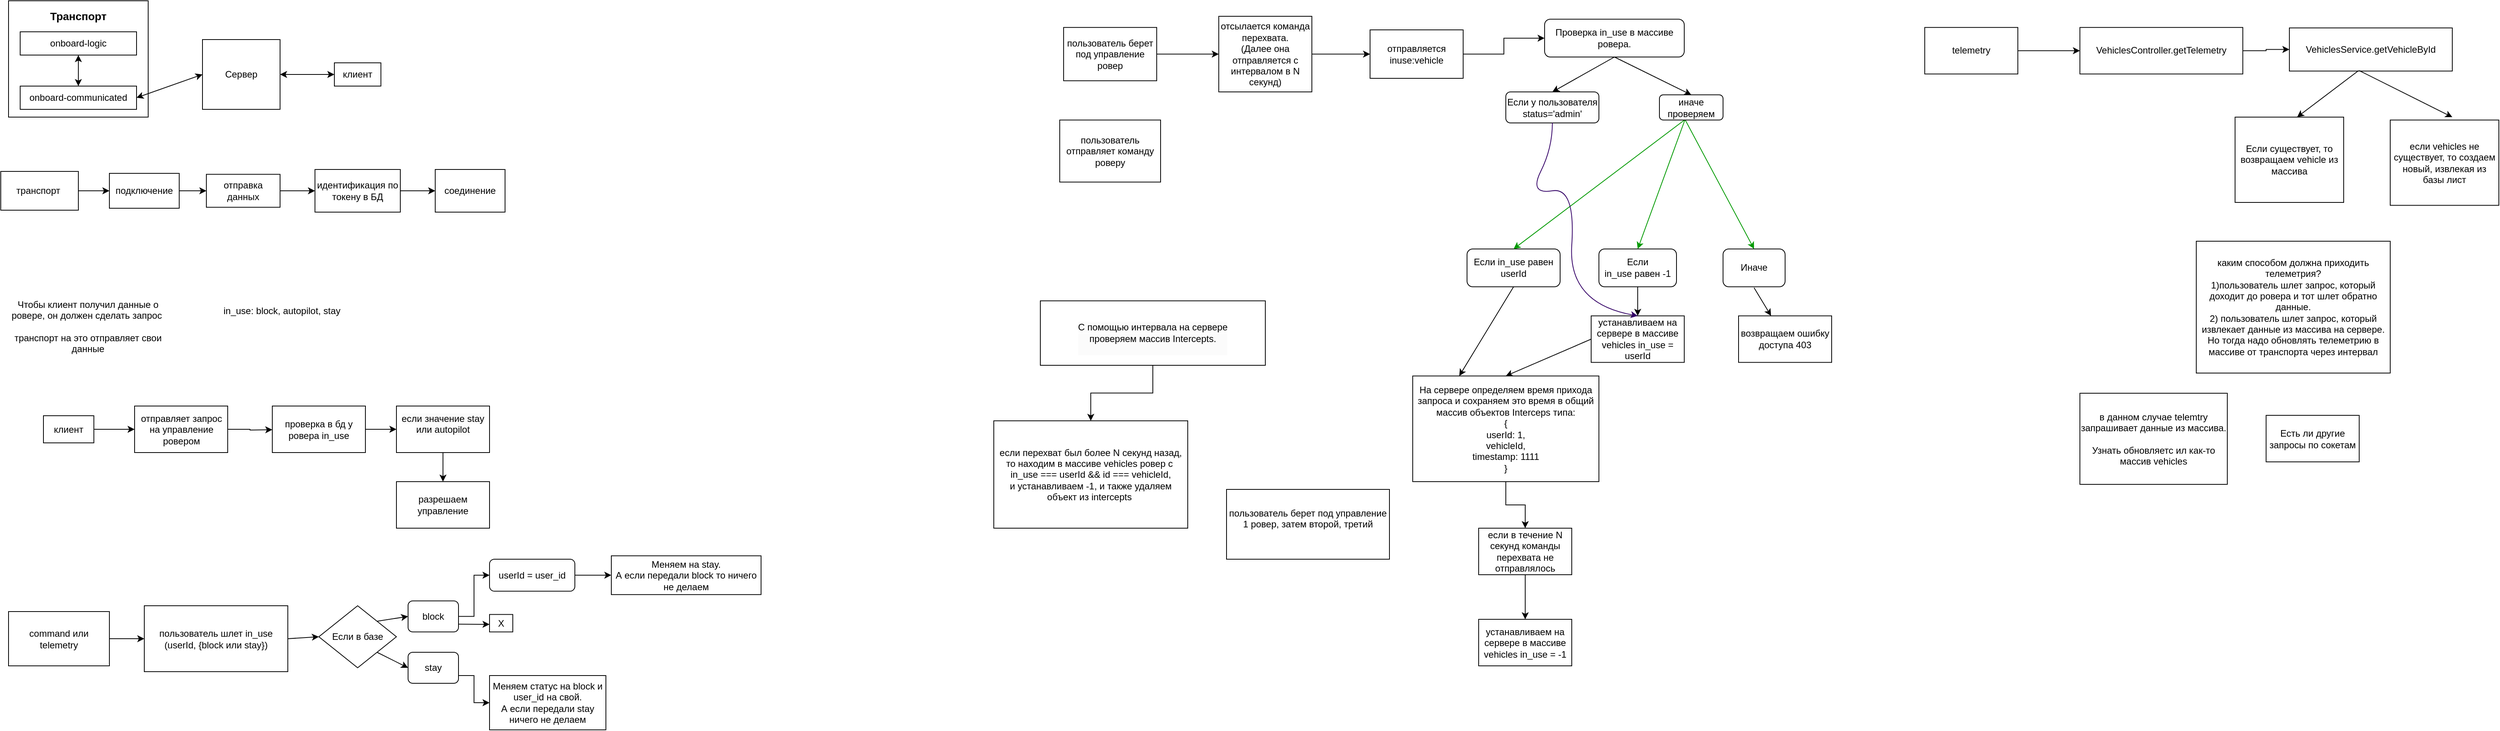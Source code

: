 <mxfile version="24.2.1" type="github">
  <diagram name="Страница — 1" id="PDdaQzykBOreic6AAFiH">
    <mxGraphModel dx="1593" dy="870" grid="1" gridSize="10" guides="1" tooltips="1" connect="1" arrows="1" fold="1" page="1" pageScale="1" pageWidth="827" pageHeight="1169" math="0" shadow="0">
      <root>
        <mxCell id="0" />
        <mxCell id="1" parent="0" />
        <mxCell id="KFAvze0ehvl6uoNBKwx2-3" value="" style="rounded=0;whiteSpace=wrap;html=1;" parent="1" vertex="1">
          <mxGeometry x="50" y="20" width="180" height="150" as="geometry" />
        </mxCell>
        <mxCell id="KFAvze0ehvl6uoNBKwx2-1" value="onboard-logic" style="rounded=0;whiteSpace=wrap;html=1;" parent="1" vertex="1">
          <mxGeometry x="65" y="60" width="150" height="30" as="geometry" />
        </mxCell>
        <mxCell id="KFAvze0ehvl6uoNBKwx2-2" value="onboard-communicated" style="rounded=0;whiteSpace=wrap;html=1;" parent="1" vertex="1">
          <mxGeometry x="65" y="130" width="150" height="30" as="geometry" />
        </mxCell>
        <mxCell id="KFAvze0ehvl6uoNBKwx2-5" value="" style="endArrow=classic;startArrow=classic;html=1;rounded=0;entryX=0.5;entryY=1;entryDx=0;entryDy=0;exitX=0.5;exitY=0;exitDx=0;exitDy=0;" parent="1" source="KFAvze0ehvl6uoNBKwx2-2" target="KFAvze0ehvl6uoNBKwx2-1" edge="1">
          <mxGeometry width="50" height="50" relative="1" as="geometry">
            <mxPoint x="360" y="230" as="sourcePoint" />
            <mxPoint x="410" y="180" as="targetPoint" />
          </mxGeometry>
        </mxCell>
        <mxCell id="KFAvze0ehvl6uoNBKwx2-7" value="Сервер" style="rounded=0;whiteSpace=wrap;html=1;" parent="1" vertex="1">
          <mxGeometry x="300" y="70" width="100" height="90" as="geometry" />
        </mxCell>
        <mxCell id="KFAvze0ehvl6uoNBKwx2-8" value="клиент" style="whiteSpace=wrap;html=1;rounded=0;" parent="1" vertex="1">
          <mxGeometry x="470" y="100" width="60" height="30" as="geometry" />
        </mxCell>
        <mxCell id="KFAvze0ehvl6uoNBKwx2-11" value="" style="endArrow=classic;startArrow=classic;html=1;rounded=0;entryX=0;entryY=0.5;entryDx=0;entryDy=0;exitX=1;exitY=0.5;exitDx=0;exitDy=0;" parent="1" source="KFAvze0ehvl6uoNBKwx2-7" target="KFAvze0ehvl6uoNBKwx2-8" edge="1">
          <mxGeometry width="50" height="50" relative="1" as="geometry">
            <mxPoint x="360" y="230" as="sourcePoint" />
            <mxPoint x="410" y="180" as="targetPoint" />
          </mxGeometry>
        </mxCell>
        <mxCell id="KFAvze0ehvl6uoNBKwx2-12" value="" style="endArrow=classic;startArrow=classic;html=1;rounded=0;exitX=1;exitY=0.5;exitDx=0;exitDy=0;entryX=0;entryY=0.5;entryDx=0;entryDy=0;" parent="1" source="KFAvze0ehvl6uoNBKwx2-2" target="KFAvze0ehvl6uoNBKwx2-7" edge="1">
          <mxGeometry width="50" height="50" relative="1" as="geometry">
            <mxPoint x="360" y="230" as="sourcePoint" />
            <mxPoint x="410" y="180" as="targetPoint" />
          </mxGeometry>
        </mxCell>
        <mxCell id="KFAvze0ehvl6uoNBKwx2-16" value="" style="edgeStyle=orthogonalEdgeStyle;rounded=0;orthogonalLoop=1;jettySize=auto;html=1;" parent="1" source="KFAvze0ehvl6uoNBKwx2-13" target="KFAvze0ehvl6uoNBKwx2-15" edge="1">
          <mxGeometry relative="1" as="geometry" />
        </mxCell>
        <mxCell id="KFAvze0ehvl6uoNBKwx2-13" value="транспорт&amp;nbsp;" style="rounded=0;whiteSpace=wrap;html=1;" parent="1" vertex="1">
          <mxGeometry x="40" y="240" width="100" height="50" as="geometry" />
        </mxCell>
        <mxCell id="KFAvze0ehvl6uoNBKwx2-14" value="Транспорт" style="text;html=1;align=center;verticalAlign=middle;whiteSpace=wrap;rounded=0;fontStyle=1;fontSize=14;" parent="1" vertex="1">
          <mxGeometry x="105" y="25" width="70" height="30" as="geometry" />
        </mxCell>
        <mxCell id="KFAvze0ehvl6uoNBKwx2-18" value="" style="edgeStyle=orthogonalEdgeStyle;rounded=0;orthogonalLoop=1;jettySize=auto;html=1;" parent="1" source="KFAvze0ehvl6uoNBKwx2-15" target="KFAvze0ehvl6uoNBKwx2-17" edge="1">
          <mxGeometry relative="1" as="geometry" />
        </mxCell>
        <mxCell id="KFAvze0ehvl6uoNBKwx2-15" value="подключение" style="whiteSpace=wrap;html=1;rounded=0;" parent="1" vertex="1">
          <mxGeometry x="180" y="242.5" width="90" height="45" as="geometry" />
        </mxCell>
        <mxCell id="KFAvze0ehvl6uoNBKwx2-20" value="" style="edgeStyle=orthogonalEdgeStyle;rounded=0;orthogonalLoop=1;jettySize=auto;html=1;" parent="1" source="KFAvze0ehvl6uoNBKwx2-17" target="KFAvze0ehvl6uoNBKwx2-19" edge="1">
          <mxGeometry relative="1" as="geometry" />
        </mxCell>
        <mxCell id="KFAvze0ehvl6uoNBKwx2-17" value="отправка данных" style="whiteSpace=wrap;html=1;rounded=0;" parent="1" vertex="1">
          <mxGeometry x="305" y="243.75" width="95" height="42.5" as="geometry" />
        </mxCell>
        <mxCell id="KFAvze0ehvl6uoNBKwx2-22" value="" style="edgeStyle=orthogonalEdgeStyle;rounded=0;orthogonalLoop=1;jettySize=auto;html=1;" parent="1" source="KFAvze0ehvl6uoNBKwx2-19" target="KFAvze0ehvl6uoNBKwx2-21" edge="1">
          <mxGeometry relative="1" as="geometry" />
        </mxCell>
        <mxCell id="KFAvze0ehvl6uoNBKwx2-19" value="идентификация по токену в БД" style="whiteSpace=wrap;html=1;rounded=0;" parent="1" vertex="1">
          <mxGeometry x="445" y="237.5" width="110" height="55" as="geometry" />
        </mxCell>
        <mxCell id="KFAvze0ehvl6uoNBKwx2-21" value="соединение" style="whiteSpace=wrap;html=1;rounded=0;" parent="1" vertex="1">
          <mxGeometry x="600" y="237.5" width="90" height="55" as="geometry" />
        </mxCell>
        <mxCell id="KFAvze0ehvl6uoNBKwx2-24" value="Чтобы клиент получил данные о ровере, он должен сделать запрос&amp;nbsp;&lt;div&gt;&lt;br&gt;&lt;/div&gt;&lt;div&gt;транспорт на это отправляет свои данные&lt;/div&gt;" style="text;html=1;align=center;verticalAlign=middle;whiteSpace=wrap;rounded=0;" parent="1" vertex="1">
          <mxGeometry x="40" y="390" width="225" height="100" as="geometry" />
        </mxCell>
        <mxCell id="KFAvze0ehvl6uoNBKwx2-27" value="in_use: block, autopilot, stay" style="text;html=1;align=center;verticalAlign=middle;whiteSpace=wrap;rounded=0;" parent="1" vertex="1">
          <mxGeometry x="280" y="400" width="245" height="40" as="geometry" />
        </mxCell>
        <mxCell id="KFAvze0ehvl6uoNBKwx2-32" value="" style="edgeStyle=orthogonalEdgeStyle;rounded=0;orthogonalLoop=1;jettySize=auto;html=1;" parent="1" source="KFAvze0ehvl6uoNBKwx2-30" target="KFAvze0ehvl6uoNBKwx2-31" edge="1">
          <mxGeometry relative="1" as="geometry" />
        </mxCell>
        <mxCell id="KFAvze0ehvl6uoNBKwx2-30" value="клиент" style="rounded=0;whiteSpace=wrap;html=1;" parent="1" vertex="1">
          <mxGeometry x="95" y="555" width="65" height="35" as="geometry" />
        </mxCell>
        <mxCell id="KFAvze0ehvl6uoNBKwx2-36" value="" style="edgeStyle=orthogonalEdgeStyle;rounded=0;orthogonalLoop=1;jettySize=auto;html=1;" parent="1" source="KFAvze0ehvl6uoNBKwx2-31" edge="1">
          <mxGeometry relative="1" as="geometry">
            <mxPoint x="390" y="573" as="targetPoint" />
          </mxGeometry>
        </mxCell>
        <mxCell id="KFAvze0ehvl6uoNBKwx2-31" value="отправляет запрос на управление ровером" style="whiteSpace=wrap;html=1;rounded=0;" parent="1" vertex="1">
          <mxGeometry x="212.5" y="542.5" width="120" height="60" as="geometry" />
        </mxCell>
        <mxCell id="KFAvze0ehvl6uoNBKwx2-38" value="" style="edgeStyle=orthogonalEdgeStyle;rounded=0;orthogonalLoop=1;jettySize=auto;html=1;" parent="1" source="KFAvze0ehvl6uoNBKwx2-37" edge="1">
          <mxGeometry relative="1" as="geometry">
            <mxPoint x="550" y="572.5" as="targetPoint" />
          </mxGeometry>
        </mxCell>
        <mxCell id="KFAvze0ehvl6uoNBKwx2-37" value="проверка в бд у ровера in_use" style="whiteSpace=wrap;html=1;rounded=0;" parent="1" vertex="1">
          <mxGeometry x="390" y="542.5" width="120" height="60" as="geometry" />
        </mxCell>
        <mxCell id="KFAvze0ehvl6uoNBKwx2-41" value="" style="edgeStyle=orthogonalEdgeStyle;rounded=0;orthogonalLoop=1;jettySize=auto;html=1;" parent="1" source="KFAvze0ehvl6uoNBKwx2-39" target="KFAvze0ehvl6uoNBKwx2-40" edge="1">
          <mxGeometry relative="1" as="geometry" />
        </mxCell>
        <mxCell id="KFAvze0ehvl6uoNBKwx2-39" value="&#xa;&lt;span style=&quot;color: rgb(0, 0, 0); font-family: Helvetica; font-size: 12px; font-style: normal; font-variant-ligatures: normal; font-variant-caps: normal; font-weight: 400; letter-spacing: normal; orphans: 2; text-align: center; text-indent: 0px; text-transform: none; widows: 2; word-spacing: 0px; -webkit-text-stroke-width: 0px; white-space: normal; background-color: rgb(251, 251, 251); text-decoration-thickness: initial; text-decoration-style: initial; text-decoration-color: initial; display: inline !important; float: none;&quot;&gt;если значение stay или autopilot&lt;/span&gt;&#xa;&#xa;" style="rounded=0;whiteSpace=wrap;html=1;" parent="1" vertex="1">
          <mxGeometry x="550" y="542.5" width="120" height="60" as="geometry" />
        </mxCell>
        <mxCell id="KFAvze0ehvl6uoNBKwx2-40" value="разрешаем управление" style="whiteSpace=wrap;html=1;rounded=0;" parent="1" vertex="1">
          <mxGeometry x="550" y="640" width="120" height="60" as="geometry" />
        </mxCell>
        <mxCell id="KFAvze0ehvl6uoNBKwx2-45" value="" style="edgeStyle=orthogonalEdgeStyle;rounded=0;orthogonalLoop=1;jettySize=auto;html=1;" parent="1" source="KFAvze0ehvl6uoNBKwx2-43" target="KFAvze0ehvl6uoNBKwx2-44" edge="1">
          <mxGeometry relative="1" as="geometry" />
        </mxCell>
        <mxCell id="KFAvze0ehvl6uoNBKwx2-43" value="command или telemetry" style="rounded=0;whiteSpace=wrap;html=1;" parent="1" vertex="1">
          <mxGeometry x="50" y="807.5" width="130" height="70" as="geometry" />
        </mxCell>
        <mxCell id="KFAvze0ehvl6uoNBKwx2-44" value="пользователь шлет in_use (userId, {block или stay})" style="whiteSpace=wrap;html=1;rounded=0;" parent="1" vertex="1">
          <mxGeometry x="225" y="800" width="185" height="85" as="geometry" />
        </mxCell>
        <mxCell id="KFAvze0ehvl6uoNBKwx2-47" value="stay" style="rounded=1;whiteSpace=wrap;html=1;" parent="1" vertex="1">
          <mxGeometry x="565" y="860" width="65" height="40" as="geometry" />
        </mxCell>
        <mxCell id="KFAvze0ehvl6uoNBKwx2-55" style="edgeStyle=orthogonalEdgeStyle;rounded=0;orthogonalLoop=1;jettySize=auto;html=1;entryX=0;entryY=0.5;entryDx=0;entryDy=0;" parent="1" source="KFAvze0ehvl6uoNBKwx2-48" target="KFAvze0ehvl6uoNBKwx2-62" edge="1">
          <mxGeometry relative="1" as="geometry">
            <mxPoint x="660" y="813.75" as="targetPoint" />
          </mxGeometry>
        </mxCell>
        <mxCell id="KFAvze0ehvl6uoNBKwx2-48" value="block" style="rounded=1;whiteSpace=wrap;html=1;" parent="1" vertex="1">
          <mxGeometry x="565" y="793.75" width="65" height="40" as="geometry" />
        </mxCell>
        <mxCell id="KFAvze0ehvl6uoNBKwx2-50" value="" style="endArrow=classic;html=1;rounded=0;entryX=0;entryY=0.5;entryDx=0;entryDy=0;exitX=1;exitY=0;exitDx=0;exitDy=0;" parent="1" source="KFAvze0ehvl6uoNBKwx2-60" target="KFAvze0ehvl6uoNBKwx2-48" edge="1">
          <mxGeometry width="50" height="50" relative="1" as="geometry">
            <mxPoint x="520" y="790" as="sourcePoint" />
            <mxPoint x="520" y="921.25" as="targetPoint" />
          </mxGeometry>
        </mxCell>
        <mxCell id="KFAvze0ehvl6uoNBKwx2-51" value="" style="endArrow=classic;html=1;rounded=0;entryX=0;entryY=0.5;entryDx=0;entryDy=0;exitX=1;exitY=1;exitDx=0;exitDy=0;" parent="1" source="KFAvze0ehvl6uoNBKwx2-60" target="KFAvze0ehvl6uoNBKwx2-47" edge="1">
          <mxGeometry width="50" height="50" relative="1" as="geometry">
            <mxPoint x="530" y="841.25" as="sourcePoint" />
            <mxPoint x="575" y="824.25" as="targetPoint" />
          </mxGeometry>
        </mxCell>
        <mxCell id="KFAvze0ehvl6uoNBKwx2-57" value="Меняем статус на block и user_id на свой.&lt;div&gt;А если передали stay ничего не делаем&lt;/div&gt;" style="rounded=0;whiteSpace=wrap;html=1;" parent="1" vertex="1">
          <mxGeometry x="670" y="890" width="150" height="70" as="geometry" />
        </mxCell>
        <mxCell id="KFAvze0ehvl6uoNBKwx2-58" style="edgeStyle=orthogonalEdgeStyle;rounded=0;orthogonalLoop=1;jettySize=auto;html=1;entryX=0;entryY=0.5;entryDx=0;entryDy=0;exitX=1;exitY=0.75;exitDx=0;exitDy=0;" parent="1" source="KFAvze0ehvl6uoNBKwx2-47" target="KFAvze0ehvl6uoNBKwx2-57" edge="1">
          <mxGeometry relative="1" as="geometry">
            <mxPoint x="710" y="880" as="sourcePoint" />
          </mxGeometry>
        </mxCell>
        <mxCell id="KFAvze0ehvl6uoNBKwx2-60" value="Если в базе" style="rhombus;whiteSpace=wrap;html=1;" parent="1" vertex="1">
          <mxGeometry x="450" y="800" width="100" height="80" as="geometry" />
        </mxCell>
        <mxCell id="KFAvze0ehvl6uoNBKwx2-61" value="" style="endArrow=classic;html=1;rounded=0;exitX=1;exitY=0.5;exitDx=0;exitDy=0;entryX=0;entryY=0.5;entryDx=0;entryDy=0;" parent="1" source="KFAvze0ehvl6uoNBKwx2-44" target="KFAvze0ehvl6uoNBKwx2-60" edge="1">
          <mxGeometry width="50" height="50" relative="1" as="geometry">
            <mxPoint x="500" y="880" as="sourcePoint" />
            <mxPoint x="550" y="830" as="targetPoint" />
          </mxGeometry>
        </mxCell>
        <mxCell id="KFAvze0ehvl6uoNBKwx2-72" value="" style="edgeStyle=orthogonalEdgeStyle;rounded=0;orthogonalLoop=1;jettySize=auto;html=1;" parent="1" source="KFAvze0ehvl6uoNBKwx2-62" target="KFAvze0ehvl6uoNBKwx2-71" edge="1">
          <mxGeometry relative="1" as="geometry" />
        </mxCell>
        <mxCell id="KFAvze0ehvl6uoNBKwx2-62" value="userId = user_id" style="rounded=1;whiteSpace=wrap;html=1;" parent="1" vertex="1">
          <mxGeometry x="670" y="740" width="110" height="41.25" as="geometry" />
        </mxCell>
        <mxCell id="KFAvze0ehvl6uoNBKwx2-67" value="" style="endArrow=classic;html=1;rounded=0;exitX=1;exitY=0.75;exitDx=0;exitDy=0;" parent="1" source="KFAvze0ehvl6uoNBKwx2-48" edge="1">
          <mxGeometry width="50" height="50" relative="1" as="geometry">
            <mxPoint x="500" y="880" as="sourcePoint" />
            <mxPoint x="670" y="824" as="targetPoint" />
          </mxGeometry>
        </mxCell>
        <mxCell id="KFAvze0ehvl6uoNBKwx2-68" value="X" style="rounded=0;whiteSpace=wrap;html=1;" parent="1" vertex="1">
          <mxGeometry x="670" y="811.25" width="30" height="22.5" as="geometry" />
        </mxCell>
        <mxCell id="KFAvze0ehvl6uoNBKwx2-71" value="Меняем на stay.&lt;div&gt;А если передали block то ничего не делаем&lt;/div&gt;" style="rounded=0;whiteSpace=wrap;html=1;" parent="1" vertex="1">
          <mxGeometry x="827" y="735.63" width="193" height="50" as="geometry" />
        </mxCell>
        <mxCell id="9auZhLa56EZGkthZAqke-3" value="" style="edgeStyle=orthogonalEdgeStyle;rounded=0;orthogonalLoop=1;jettySize=auto;html=1;entryX=0;entryY=0.5;entryDx=0;entryDy=0;" parent="1" source="9auZhLa56EZGkthZAqke-1" target="9auZhLa56EZGkthZAqke-12" edge="1">
          <mxGeometry relative="1" as="geometry">
            <mxPoint x="1560" y="32.5" as="targetPoint" />
          </mxGeometry>
        </mxCell>
        <mxCell id="9auZhLa56EZGkthZAqke-1" value="пользователь берет под управление ровер" style="rounded=0;whiteSpace=wrap;html=1;" parent="1" vertex="1">
          <mxGeometry x="1410" y="54.38" width="120" height="68.75" as="geometry" />
        </mxCell>
        <mxCell id="9auZhLa56EZGkthZAqke-5" value="" style="edgeStyle=orthogonalEdgeStyle;rounded=0;orthogonalLoop=1;jettySize=auto;html=1;" parent="1" source="9auZhLa56EZGkthZAqke-2" target="9auZhLa56EZGkthZAqke-15" edge="1">
          <mxGeometry relative="1" as="geometry">
            <mxPoint x="1970" y="88.5" as="targetPoint" />
          </mxGeometry>
        </mxCell>
        <mxCell id="9auZhLa56EZGkthZAqke-2" value="отправляется inuse:vehicle" style="whiteSpace=wrap;html=1;rounded=0;" parent="1" vertex="1">
          <mxGeometry x="1805" y="57.5" width="120" height="62.5" as="geometry" />
        </mxCell>
        <mxCell id="9auZhLa56EZGkthZAqke-12" value="отсылается команда перехвата.&lt;div&gt;(Далее она отправляется с интервалом&amp;nbsp;&lt;span style=&quot;background-color: initial;&quot;&gt;в N секунд&lt;/span&gt;&lt;span style=&quot;background-color: initial;&quot;&gt;)&lt;/span&gt;&lt;/div&gt;" style="rounded=0;whiteSpace=wrap;html=1;" parent="1" vertex="1">
          <mxGeometry x="1610" y="40" width="120" height="97.5" as="geometry" />
        </mxCell>
        <mxCell id="9auZhLa56EZGkthZAqke-14" value="" style="endArrow=classic;html=1;rounded=0;exitX=1;exitY=0.5;exitDx=0;exitDy=0;entryX=0;entryY=0.5;entryDx=0;entryDy=0;" parent="1" source="9auZhLa56EZGkthZAqke-12" target="9auZhLa56EZGkthZAqke-2" edge="1">
          <mxGeometry width="50" height="50" relative="1" as="geometry">
            <mxPoint x="1920" y="342.5" as="sourcePoint" />
            <mxPoint x="1970" y="292.5" as="targetPoint" />
          </mxGeometry>
        </mxCell>
        <mxCell id="9auZhLa56EZGkthZAqke-15" value="Проверка in_use в массиве ровера." style="rounded=1;whiteSpace=wrap;html=1;" parent="1" vertex="1">
          <mxGeometry x="2030" y="43.75" width="180" height="48.75" as="geometry" />
        </mxCell>
        <mxCell id="9auZhLa56EZGkthZAqke-16" value="Иначе" style="rounded=1;whiteSpace=wrap;html=1;" parent="1" vertex="1">
          <mxGeometry x="2260" y="340" width="80" height="48.75" as="geometry" />
        </mxCell>
        <mxCell id="9auZhLa56EZGkthZAqke-17" value="Если in_use равен userId" style="rounded=1;whiteSpace=wrap;html=1;" parent="1" vertex="1">
          <mxGeometry x="1930" y="340" width="120" height="48.75" as="geometry" />
        </mxCell>
        <mxCell id="9auZhLa56EZGkthZAqke-18" value="Если in_use&amp;nbsp;равен -1" style="rounded=1;whiteSpace=wrap;html=1;" parent="1" vertex="1">
          <mxGeometry x="2100" y="340" width="100" height="48.75" as="geometry" />
        </mxCell>
        <mxCell id="9auZhLa56EZGkthZAqke-20" value="" style="endArrow=classic;html=1;rounded=0;entryX=0.5;entryY=0;entryDx=0;entryDy=0;exitX=0.402;exitY=0.985;exitDx=0;exitDy=0;exitPerimeter=0;strokeColor=#009900;" parent="1" source="9auZhLa56EZGkthZAqke-41" target="9auZhLa56EZGkthZAqke-18" edge="1">
          <mxGeometry width="50" height="50" relative="1" as="geometry">
            <mxPoint x="2130" y="270" as="sourcePoint" />
            <mxPoint x="1970" y="432.5" as="targetPoint" />
          </mxGeometry>
        </mxCell>
        <mxCell id="9auZhLa56EZGkthZAqke-21" value="" style="endArrow=classic;html=1;rounded=0;entryX=0.5;entryY=0;entryDx=0;entryDy=0;exitX=0.39;exitY=0.923;exitDx=0;exitDy=0;exitPerimeter=0;strokeColor=#009900;" parent="1" source="9auZhLa56EZGkthZAqke-41" target="9auZhLa56EZGkthZAqke-16" edge="1">
          <mxGeometry width="50" height="50" relative="1" as="geometry">
            <mxPoint x="2190" y="280" as="sourcePoint" />
            <mxPoint x="2140" y="302.5" as="targetPoint" />
          </mxGeometry>
        </mxCell>
        <mxCell id="9auZhLa56EZGkthZAqke-22" value="" style="endArrow=classic;html=1;rounded=0;entryX=0.5;entryY=0;entryDx=0;entryDy=0;exitX=0.402;exitY=0.985;exitDx=0;exitDy=0;exitPerimeter=0;strokeColor=#009900;" parent="1" source="9auZhLa56EZGkthZAqke-41" target="9auZhLa56EZGkthZAqke-17" edge="1">
          <mxGeometry width="50" height="50" relative="1" as="geometry">
            <mxPoint x="2060" y="280" as="sourcePoint" />
            <mxPoint x="2250" y="302.5" as="targetPoint" />
          </mxGeometry>
        </mxCell>
        <mxCell id="9auZhLa56EZGkthZAqke-24" value="" style="endArrow=classic;html=1;rounded=0;" parent="1" target="9auZhLa56EZGkthZAqke-25" edge="1">
          <mxGeometry width="50" height="50" relative="1" as="geometry">
            <mxPoint x="2300" y="390" as="sourcePoint" />
            <mxPoint x="2300" y="460" as="targetPoint" />
          </mxGeometry>
        </mxCell>
        <mxCell id="9auZhLa56EZGkthZAqke-25" value="возвращаем ошибку доступа 403" style="rounded=0;whiteSpace=wrap;html=1;" parent="1" vertex="1">
          <mxGeometry x="2280" y="426.25" width="120" height="60" as="geometry" />
        </mxCell>
        <mxCell id="9auZhLa56EZGkthZAqke-26" value="" style="endArrow=classic;html=1;rounded=0;" parent="1" target="9auZhLa56EZGkthZAqke-27" edge="1">
          <mxGeometry width="50" height="50" relative="1" as="geometry">
            <mxPoint x="2150" y="388.75" as="sourcePoint" />
            <mxPoint x="2150" y="458.75" as="targetPoint" />
          </mxGeometry>
        </mxCell>
        <mxCell id="9auZhLa56EZGkthZAqke-27" value="устанавливаем на сервере в массиве vehicles in_use = userId" style="rounded=0;whiteSpace=wrap;html=1;" parent="1" vertex="1">
          <mxGeometry x="2090" y="426.25" width="120" height="60" as="geometry" />
        </mxCell>
        <mxCell id="9auZhLa56EZGkthZAqke-29" value="" style="endArrow=classic;html=1;rounded=0;exitX=0;exitY=0.5;exitDx=0;exitDy=0;entryX=0.5;entryY=0;entryDx=0;entryDy=0;" parent="1" source="9auZhLa56EZGkthZAqke-27" target="9auZhLa56EZGkthZAqke-46" edge="1">
          <mxGeometry width="50" height="50" relative="1" as="geometry">
            <mxPoint x="1990" y="490" as="sourcePoint" />
            <mxPoint x="2038.611" y="502.5" as="targetPoint" />
          </mxGeometry>
        </mxCell>
        <mxCell id="9auZhLa56EZGkthZAqke-33" value="" style="edgeStyle=orthogonalEdgeStyle;rounded=0;orthogonalLoop=1;jettySize=auto;html=1;exitX=0.5;exitY=1;exitDx=0;exitDy=0;" parent="1" source="9auZhLa56EZGkthZAqke-46" target="9auZhLa56EZGkthZAqke-32" edge="1">
          <mxGeometry relative="1" as="geometry">
            <mxPoint x="1990" y="590" as="sourcePoint" />
          </mxGeometry>
        </mxCell>
        <mxCell id="9auZhLa56EZGkthZAqke-31" value="" style="endArrow=classic;html=1;rounded=0;exitX=0.5;exitY=1;exitDx=0;exitDy=0;entryX=0.25;entryY=0;entryDx=0;entryDy=0;" parent="1" source="9auZhLa56EZGkthZAqke-17" target="9auZhLa56EZGkthZAqke-46" edge="1">
          <mxGeometry width="50" height="50" relative="1" as="geometry">
            <mxPoint x="2100" y="466" as="sourcePoint" />
            <mxPoint x="1960" y="470" as="targetPoint" />
          </mxGeometry>
        </mxCell>
        <mxCell id="9auZhLa56EZGkthZAqke-35" value="" style="edgeStyle=orthogonalEdgeStyle;rounded=0;orthogonalLoop=1;jettySize=auto;html=1;entryX=0.5;entryY=0;entryDx=0;entryDy=0;" parent="1" source="9auZhLa56EZGkthZAqke-32" target="9auZhLa56EZGkthZAqke-34" edge="1">
          <mxGeometry relative="1" as="geometry">
            <mxPoint x="1990" y="820" as="targetPoint" />
          </mxGeometry>
        </mxCell>
        <mxCell id="9auZhLa56EZGkthZAqke-32" value="если в течение N секунд команды перехвата не отправлялось" style="whiteSpace=wrap;html=1;rounded=0;" parent="1" vertex="1">
          <mxGeometry x="1945" y="700" width="120" height="60" as="geometry" />
        </mxCell>
        <mxCell id="9auZhLa56EZGkthZAqke-34" value="устанавливаем на сервере в массиве vehicles in_use = -1" style="whiteSpace=wrap;html=1;rounded=0;" parent="1" vertex="1">
          <mxGeometry x="1945" y="817.5" width="120" height="60" as="geometry" />
        </mxCell>
        <mxCell id="9auZhLa56EZGkthZAqke-40" value="Если у пользователя status=&#39;admin&#39;" style="rounded=1;whiteSpace=wrap;html=1;" parent="1" vertex="1">
          <mxGeometry x="1980" y="137.5" width="120" height="40" as="geometry" />
        </mxCell>
        <mxCell id="9auZhLa56EZGkthZAqke-41" value="иначе&lt;br&gt;проверяем" style="rounded=1;whiteSpace=wrap;html=1;" parent="1" vertex="1">
          <mxGeometry x="2178" y="141.25" width="82" height="32.5" as="geometry" />
        </mxCell>
        <mxCell id="9auZhLa56EZGkthZAqke-42" value="" style="curved=1;endArrow=classic;html=1;rounded=0;exitX=0.5;exitY=1;exitDx=0;exitDy=0;entryX=0.5;entryY=0;entryDx=0;entryDy=0;strokeColor=#330066;" parent="1" source="9auZhLa56EZGkthZAqke-40" target="9auZhLa56EZGkthZAqke-27" edge="1">
          <mxGeometry width="50" height="50" relative="1" as="geometry">
            <mxPoint x="2120" y="250" as="sourcePoint" />
            <mxPoint x="2170" y="200" as="targetPoint" />
            <Array as="points">
              <mxPoint x="2040" y="210" />
              <mxPoint x="2010" y="270" />
              <mxPoint x="2070" y="260" />
              <mxPoint x="2060" y="410" />
            </Array>
          </mxGeometry>
        </mxCell>
        <mxCell id="9auZhLa56EZGkthZAqke-43" value="" style="endArrow=classic;html=1;rounded=0;entryX=0.5;entryY=0;entryDx=0;entryDy=0;" parent="1" target="9auZhLa56EZGkthZAqke-41" edge="1">
          <mxGeometry width="50" height="50" relative="1" as="geometry">
            <mxPoint x="2120" y="92.5" as="sourcePoint" />
            <mxPoint x="2140" y="162.5" as="targetPoint" />
          </mxGeometry>
        </mxCell>
        <mxCell id="9auZhLa56EZGkthZAqke-44" value="" style="endArrow=classic;html=1;rounded=0;entryX=0.5;entryY=0;entryDx=0;entryDy=0;exitX=0.5;exitY=1;exitDx=0;exitDy=0;" parent="1" source="9auZhLa56EZGkthZAqke-15" target="9auZhLa56EZGkthZAqke-40" edge="1">
          <mxGeometry width="50" height="50" relative="1" as="geometry">
            <mxPoint x="2130" y="102.5" as="sourcePoint" />
            <mxPoint x="2229" y="151" as="targetPoint" />
          </mxGeometry>
        </mxCell>
        <mxCell id="9auZhLa56EZGkthZAqke-45" value="пользователь отправляет команду роверу" style="rounded=0;whiteSpace=wrap;html=1;" parent="1" vertex="1">
          <mxGeometry x="1405" y="173.75" width="130" height="80" as="geometry" />
        </mxCell>
        <mxCell id="9auZhLa56EZGkthZAqke-46" value="&lt;div&gt;На сервере определяем время прихода запроса и сохраняем это время в общий массив объектов Interceps типа:&lt;/div&gt;&lt;div&gt;&lt;div&gt;{&lt;/div&gt;&lt;div&gt;userId: 1,&lt;/div&gt;&lt;div&gt;vehicleId,&lt;/div&gt;&lt;div&gt;timestamp: 1111&lt;/div&gt;&lt;div&gt;}&lt;/div&gt;&lt;/div&gt;" style="rounded=0;whiteSpace=wrap;html=1;" parent="1" vertex="1">
          <mxGeometry x="1860" y="503.75" width="240" height="136.25" as="geometry" />
        </mxCell>
        <mxCell id="9auZhLa56EZGkthZAqke-51" value="" style="edgeStyle=orthogonalEdgeStyle;rounded=0;orthogonalLoop=1;jettySize=auto;html=1;" parent="1" source="9auZhLa56EZGkthZAqke-48" target="9auZhLa56EZGkthZAqke-50" edge="1">
          <mxGeometry relative="1" as="geometry" />
        </mxCell>
        <mxCell id="9auZhLa56EZGkthZAqke-48" value="&lt;br&gt;&lt;span style=&quot;color: rgb(0, 0, 0); font-family: Helvetica; font-size: 12px; font-style: normal; font-variant-ligatures: normal; font-variant-caps: normal; font-weight: 400; letter-spacing: normal; orphans: 2; text-indent: 0px; text-transform: none; widows: 2; word-spacing: 0px; -webkit-text-stroke-width: 0px; white-space: normal; text-decoration-thickness: initial; text-decoration-style: initial; text-decoration-color: initial; text-align: center; background-color: rgb(251, 251, 251); float: none; display: inline !important;&quot;&gt;С помощью интервала на сервере&lt;/span&gt;&lt;div style=&quot;color: rgb(0, 0, 0); font-family: Helvetica; font-size: 12px; font-style: normal; font-variant-ligatures: normal; font-variant-caps: normal; font-weight: 400; letter-spacing: normal; orphans: 2; text-indent: 0px; text-transform: none; widows: 2; word-spacing: 0px; -webkit-text-stroke-width: 0px; white-space: normal; text-decoration-thickness: initial; text-decoration-style: initial; text-decoration-color: initial; text-align: center; background-color: rgb(251, 251, 251);&quot;&gt;проверяем массив&amp;nbsp;&lt;span style=&quot;background-color: initial;&quot;&gt;Intercepts.&lt;/span&gt;&lt;/div&gt;&lt;div style=&quot;color: rgb(0, 0, 0); font-family: Helvetica; font-size: 12px; font-style: normal; font-variant-ligatures: normal; font-variant-caps: normal; font-weight: 400; letter-spacing: normal; orphans: 2; text-indent: 0px; text-transform: none; widows: 2; word-spacing: 0px; -webkit-text-stroke-width: 0px; white-space: normal; text-decoration-thickness: initial; text-decoration-style: initial; text-decoration-color: initial; text-align: center; background-color: rgb(251, 251, 251);&quot;&gt;&lt;span style=&quot;background-color: initial;&quot;&gt;&lt;br&gt;&lt;/span&gt;&lt;/div&gt;" style="rounded=0;whiteSpace=wrap;html=1;" parent="1" vertex="1">
          <mxGeometry x="1380" y="406.87" width="290" height="83.13" as="geometry" />
        </mxCell>
        <mxCell id="9auZhLa56EZGkthZAqke-50" value="если перехват был более N секунд назад, то находим в массиве vehicles ровер с&amp;nbsp;&lt;div&gt;in_use === userId &amp;amp;&amp;amp; id === vehicleId,&lt;/div&gt;&lt;div&gt;и устанавливаем -1, и также удаляем объект из intercepts&lt;span style=&quot;background-color: initial;&quot;&gt;&amp;nbsp;&lt;/span&gt;&lt;/div&gt;" style="whiteSpace=wrap;html=1;rounded=0;" parent="1" vertex="1">
          <mxGeometry x="1320" y="561.57" width="250" height="138.43" as="geometry" />
        </mxCell>
        <mxCell id="9auZhLa56EZGkthZAqke-52" value="пользователь берет под управление 1 ровер, затем второй, третий&lt;div&gt;&lt;br&gt;&lt;/div&gt;" style="rounded=0;whiteSpace=wrap;html=1;" parent="1" vertex="1">
          <mxGeometry x="1620" y="650" width="210" height="90" as="geometry" />
        </mxCell>
        <mxCell id="dFtadkcdsyIqLcSveW0u-3" value="" style="edgeStyle=orthogonalEdgeStyle;rounded=0;orthogonalLoop=1;jettySize=auto;html=1;" edge="1" parent="1" source="dFtadkcdsyIqLcSveW0u-1" target="dFtadkcdsyIqLcSveW0u-2">
          <mxGeometry relative="1" as="geometry" />
        </mxCell>
        <mxCell id="dFtadkcdsyIqLcSveW0u-1" value="telemetry" style="rounded=0;whiteSpace=wrap;html=1;" vertex="1" parent="1">
          <mxGeometry x="2520" y="54.38" width="120" height="60" as="geometry" />
        </mxCell>
        <mxCell id="dFtadkcdsyIqLcSveW0u-5" value="" style="edgeStyle=orthogonalEdgeStyle;rounded=0;orthogonalLoop=1;jettySize=auto;html=1;" edge="1" parent="1" source="dFtadkcdsyIqLcSveW0u-2" target="dFtadkcdsyIqLcSveW0u-4">
          <mxGeometry relative="1" as="geometry" />
        </mxCell>
        <mxCell id="dFtadkcdsyIqLcSveW0u-2" value="VehiclesController.getTelemetry" style="whiteSpace=wrap;html=1;rounded=0;" vertex="1" parent="1">
          <mxGeometry x="2720" y="54.38" width="210" height="60" as="geometry" />
        </mxCell>
        <mxCell id="dFtadkcdsyIqLcSveW0u-4" value="VehiclesService.getVehicleById" style="whiteSpace=wrap;html=1;rounded=0;" vertex="1" parent="1">
          <mxGeometry x="2990" y="55" width="210" height="55.62" as="geometry" />
        </mxCell>
        <mxCell id="dFtadkcdsyIqLcSveW0u-7" value="" style="endArrow=classic;html=1;rounded=0;exitX=0.425;exitY=0.989;exitDx=0;exitDy=0;exitPerimeter=0;" edge="1" parent="1" source="dFtadkcdsyIqLcSveW0u-4">
          <mxGeometry width="50" height="50" relative="1" as="geometry">
            <mxPoint x="3160" y="370" as="sourcePoint" />
            <mxPoint x="3000" y="170" as="targetPoint" />
          </mxGeometry>
        </mxCell>
        <mxCell id="dFtadkcdsyIqLcSveW0u-8" value="если vehicles не существует, то создаем новый, извлекая из базы лист" style="rounded=0;whiteSpace=wrap;html=1;" vertex="1" parent="1">
          <mxGeometry x="3120" y="173.75" width="140" height="110" as="geometry" />
        </mxCell>
        <mxCell id="dFtadkcdsyIqLcSveW0u-9" value="" style="endArrow=classic;html=1;rounded=0;" edge="1" parent="1">
          <mxGeometry width="50" height="50" relative="1" as="geometry">
            <mxPoint x="3080" y="110" as="sourcePoint" />
            <mxPoint x="3200" y="170" as="targetPoint" />
          </mxGeometry>
        </mxCell>
        <mxCell id="dFtadkcdsyIqLcSveW0u-16" value="Если существует, то возвращаем vehicle из массива" style="rounded=0;whiteSpace=wrap;html=1;" vertex="1" parent="1">
          <mxGeometry x="2920" y="170" width="140" height="110" as="geometry" />
        </mxCell>
        <mxCell id="dFtadkcdsyIqLcSveW0u-17" value="каким способом должна приходить телеметрия?&lt;div&gt;1)пользователь шлет запрос, который доходит до ровера и тот шлет обратно данные.&lt;/div&gt;&lt;div&gt;2) пользователь шлет запрос, который извлекает данные из массива на сервере.&lt;/div&gt;&lt;div&gt;Но тогда надо обновлять телеметрию в массиве от транспорта через интервал&lt;/div&gt;" style="rounded=0;whiteSpace=wrap;html=1;" vertex="1" parent="1">
          <mxGeometry x="2870" y="330" width="250" height="170" as="geometry" />
        </mxCell>
        <mxCell id="dFtadkcdsyIqLcSveW0u-18" value="в данном случае telemtry запрашивает данные из массива.&lt;div&gt;&lt;br&gt;&lt;/div&gt;&lt;div&gt;Узнать обновляетс ил как-то массив vehicles&lt;/div&gt;" style="rounded=0;whiteSpace=wrap;html=1;" vertex="1" parent="1">
          <mxGeometry x="2720" y="526" width="190" height="117.5" as="geometry" />
        </mxCell>
        <mxCell id="dFtadkcdsyIqLcSveW0u-19" value="Есть ли другие запросы по сокетам" style="rounded=0;whiteSpace=wrap;html=1;" vertex="1" parent="1">
          <mxGeometry x="2960" y="554.5" width="120" height="60" as="geometry" />
        </mxCell>
      </root>
    </mxGraphModel>
  </diagram>
</mxfile>
